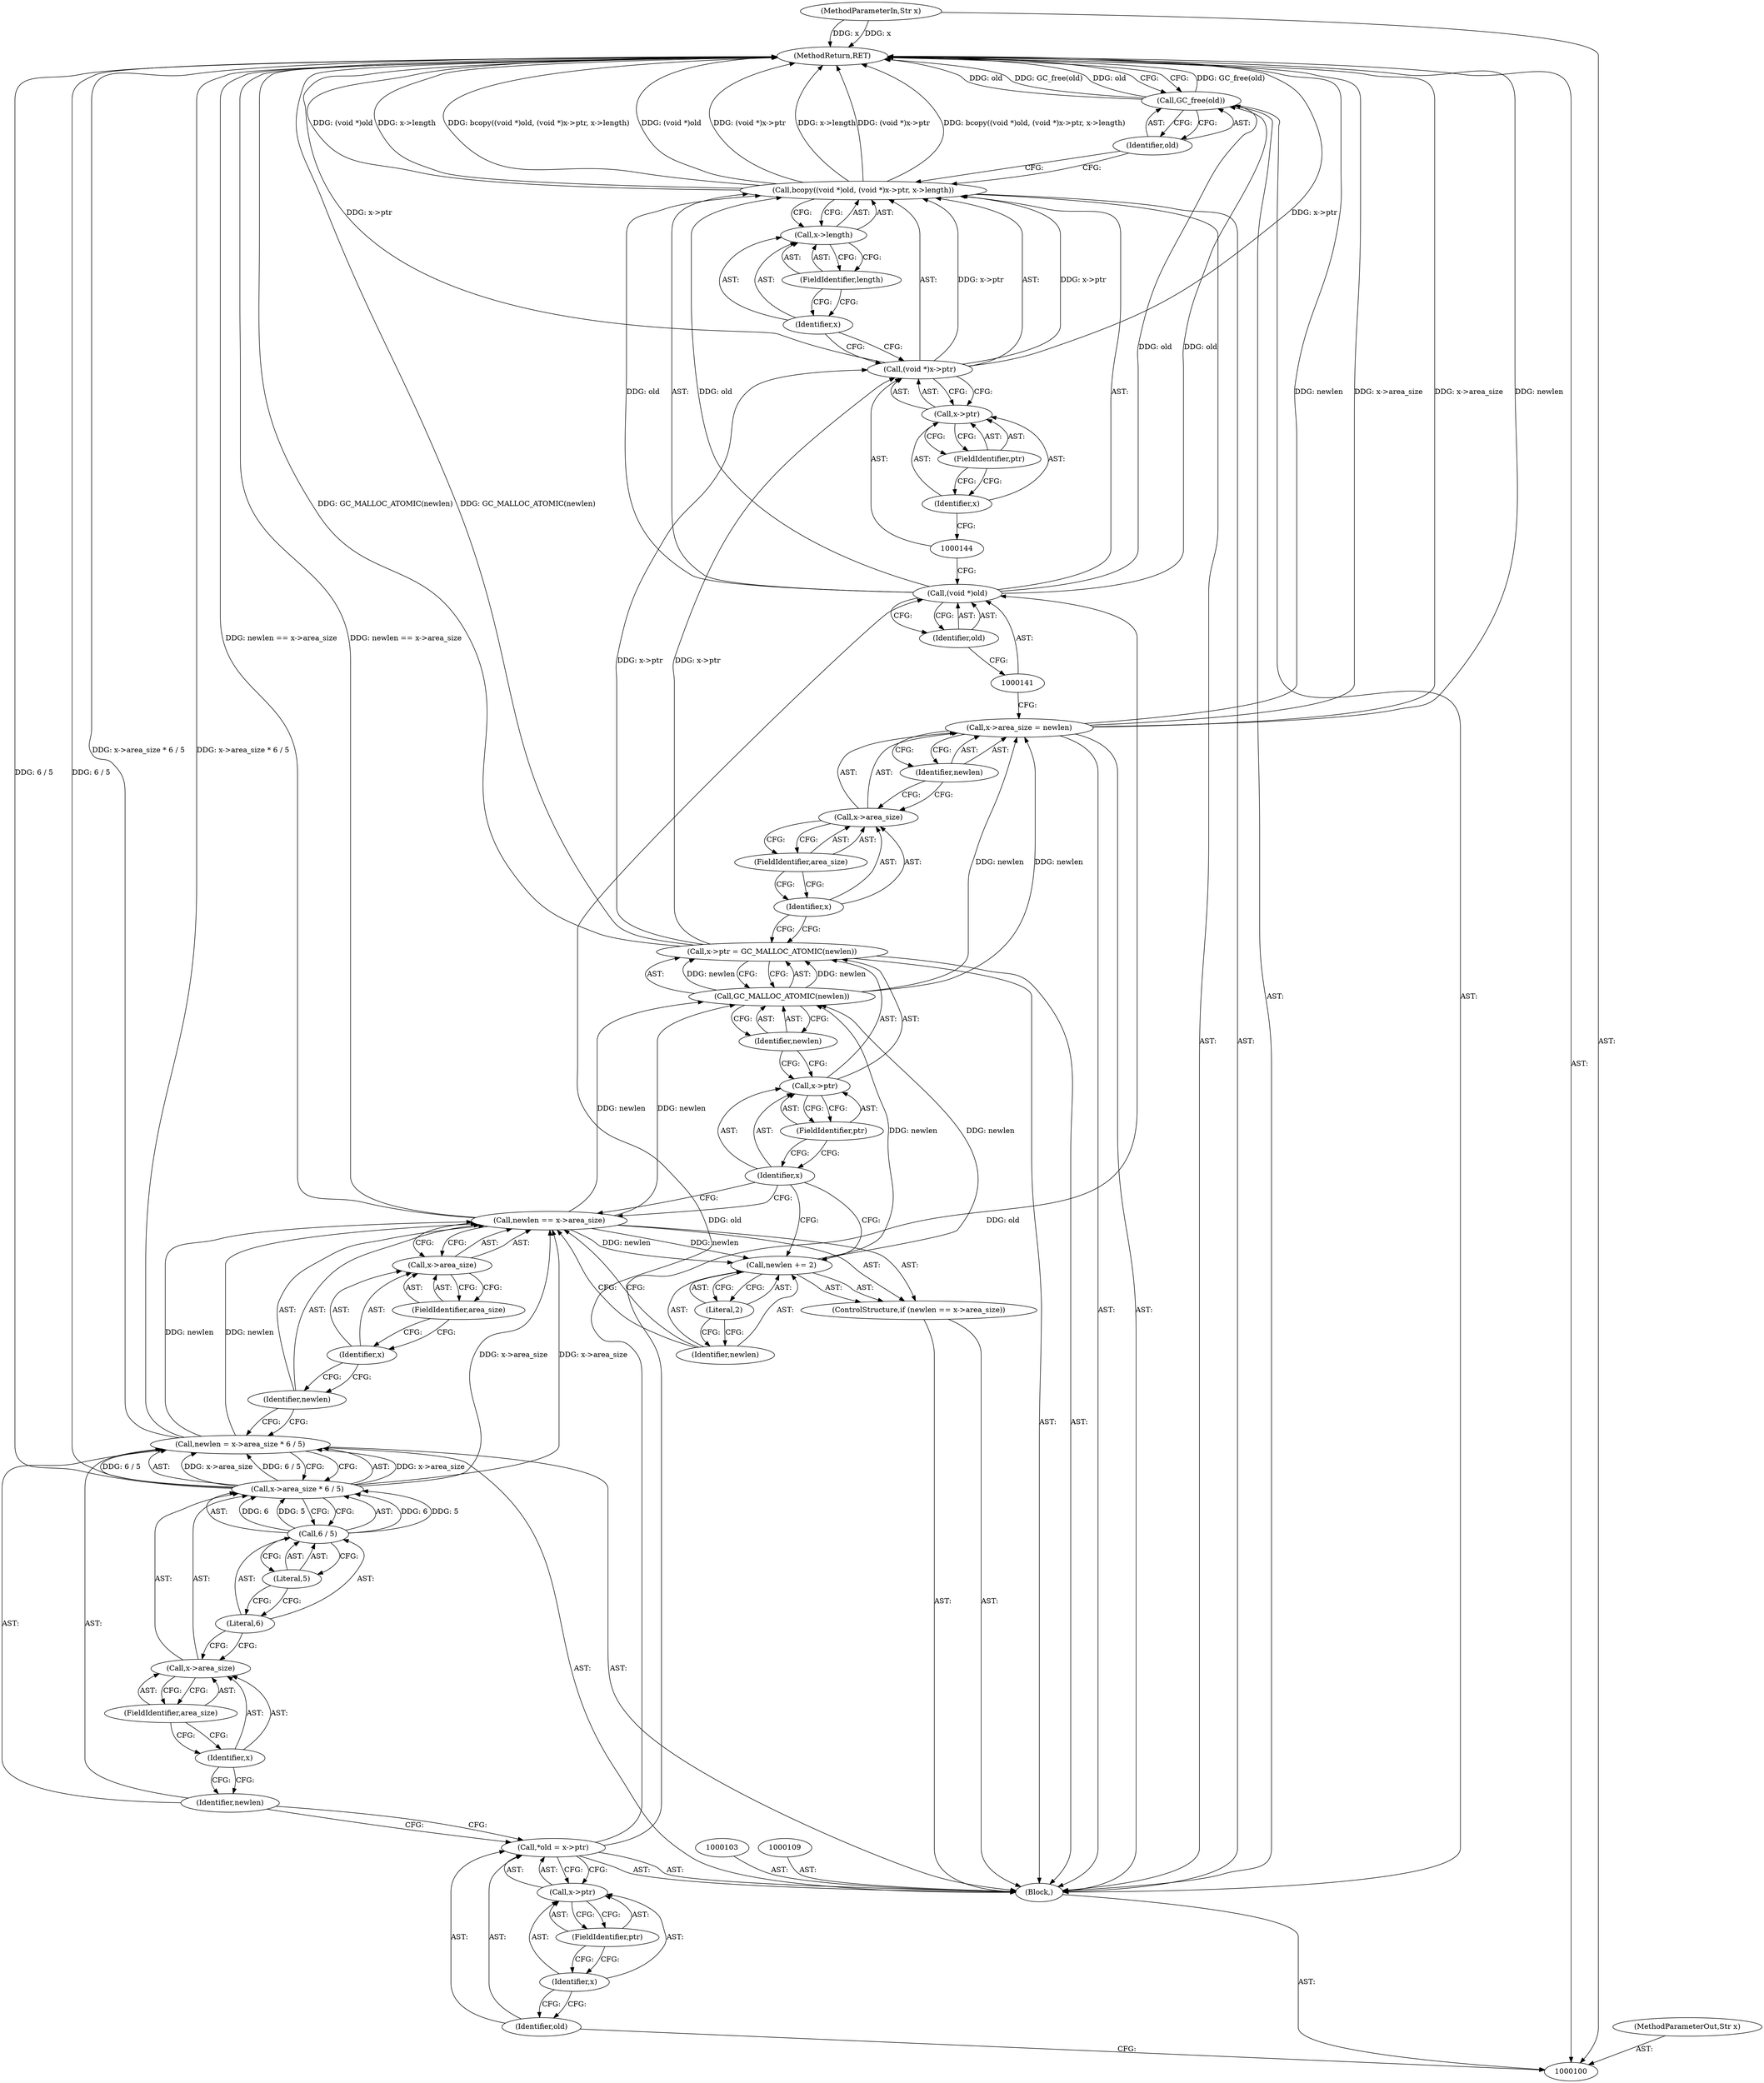 digraph "0_w3m_d43527cfa0dbb3ccefec4a6f7b32c1434739aa29" {
"1000153" [label="(MethodReturn,RET)"];
"1000101" [label="(MethodParameterIn,Str x)"];
"1000208" [label="(MethodParameterOut,Str x)"];
"1000140" [label="(Call,(void *)old)"];
"1000142" [label="(Identifier,old)"];
"1000143" [label="(Call,(void *)x->ptr)"];
"1000145" [label="(Call,x->ptr)"];
"1000146" [label="(Identifier,x)"];
"1000147" [label="(FieldIdentifier,ptr)"];
"1000148" [label="(Call,x->length)"];
"1000149" [label="(Identifier,x)"];
"1000139" [label="(Call,bcopy((void *)old, (void *)x->ptr, x->length))"];
"1000150" [label="(FieldIdentifier,length)"];
"1000152" [label="(Identifier,old)"];
"1000151" [label="(Call,GC_free(old))"];
"1000102" [label="(Block,)"];
"1000104" [label="(Call,*old = x->ptr)"];
"1000105" [label="(Identifier,old)"];
"1000106" [label="(Call,x->ptr)"];
"1000107" [label="(Identifier,x)"];
"1000108" [label="(FieldIdentifier,ptr)"];
"1000112" [label="(Call,x->area_size * 6 / 5)"];
"1000113" [label="(Call,x->area_size)"];
"1000114" [label="(Identifier,x)"];
"1000115" [label="(FieldIdentifier,area_size)"];
"1000116" [label="(Call,6 / 5)"];
"1000117" [label="(Literal,6)"];
"1000118" [label="(Literal,5)"];
"1000110" [label="(Call,newlen = x->area_size * 6 / 5)"];
"1000111" [label="(Identifier,newlen)"];
"1000122" [label="(Call,x->area_size)"];
"1000123" [label="(Identifier,x)"];
"1000124" [label="(FieldIdentifier,area_size)"];
"1000119" [label="(ControlStructure,if (newlen == x->area_size))"];
"1000120" [label="(Call,newlen == x->area_size)"];
"1000121" [label="(Identifier,newlen)"];
"1000127" [label="(Literal,2)"];
"1000125" [label="(Call,newlen += 2)"];
"1000126" [label="(Identifier,newlen)"];
"1000132" [label="(Call,GC_MALLOC_ATOMIC(newlen))"];
"1000133" [label="(Identifier,newlen)"];
"1000128" [label="(Call,x->ptr = GC_MALLOC_ATOMIC(newlen))"];
"1000129" [label="(Call,x->ptr)"];
"1000130" [label="(Identifier,x)"];
"1000131" [label="(FieldIdentifier,ptr)"];
"1000138" [label="(Identifier,newlen)"];
"1000134" [label="(Call,x->area_size = newlen)"];
"1000135" [label="(Call,x->area_size)"];
"1000136" [label="(Identifier,x)"];
"1000137" [label="(FieldIdentifier,area_size)"];
"1000153" -> "1000100"  [label="AST: "];
"1000153" -> "1000151"  [label="CFG: "];
"1000151" -> "1000153"  [label="DDG: GC_free(old)"];
"1000151" -> "1000153"  [label="DDG: old"];
"1000139" -> "1000153"  [label="DDG: x->length"];
"1000139" -> "1000153"  [label="DDG: bcopy((void *)old, (void *)x->ptr, x->length)"];
"1000139" -> "1000153"  [label="DDG: (void *)old"];
"1000139" -> "1000153"  [label="DDG: (void *)x->ptr"];
"1000110" -> "1000153"  [label="DDG: x->area_size * 6 / 5"];
"1000112" -> "1000153"  [label="DDG: 6 / 5"];
"1000128" -> "1000153"  [label="DDG: GC_MALLOC_ATOMIC(newlen)"];
"1000134" -> "1000153"  [label="DDG: x->area_size"];
"1000134" -> "1000153"  [label="DDG: newlen"];
"1000101" -> "1000153"  [label="DDG: x"];
"1000120" -> "1000153"  [label="DDG: newlen == x->area_size"];
"1000143" -> "1000153"  [label="DDG: x->ptr"];
"1000101" -> "1000100"  [label="AST: "];
"1000101" -> "1000153"  [label="DDG: x"];
"1000208" -> "1000100"  [label="AST: "];
"1000140" -> "1000139"  [label="AST: "];
"1000140" -> "1000142"  [label="CFG: "];
"1000141" -> "1000140"  [label="AST: "];
"1000142" -> "1000140"  [label="AST: "];
"1000144" -> "1000140"  [label="CFG: "];
"1000140" -> "1000139"  [label="DDG: old"];
"1000104" -> "1000140"  [label="DDG: old"];
"1000140" -> "1000151"  [label="DDG: old"];
"1000142" -> "1000140"  [label="AST: "];
"1000142" -> "1000141"  [label="CFG: "];
"1000140" -> "1000142"  [label="CFG: "];
"1000143" -> "1000139"  [label="AST: "];
"1000143" -> "1000145"  [label="CFG: "];
"1000144" -> "1000143"  [label="AST: "];
"1000145" -> "1000143"  [label="AST: "];
"1000149" -> "1000143"  [label="CFG: "];
"1000143" -> "1000153"  [label="DDG: x->ptr"];
"1000143" -> "1000139"  [label="DDG: x->ptr"];
"1000128" -> "1000143"  [label="DDG: x->ptr"];
"1000145" -> "1000143"  [label="AST: "];
"1000145" -> "1000147"  [label="CFG: "];
"1000146" -> "1000145"  [label="AST: "];
"1000147" -> "1000145"  [label="AST: "];
"1000143" -> "1000145"  [label="CFG: "];
"1000146" -> "1000145"  [label="AST: "];
"1000146" -> "1000144"  [label="CFG: "];
"1000147" -> "1000146"  [label="CFG: "];
"1000147" -> "1000145"  [label="AST: "];
"1000147" -> "1000146"  [label="CFG: "];
"1000145" -> "1000147"  [label="CFG: "];
"1000148" -> "1000139"  [label="AST: "];
"1000148" -> "1000150"  [label="CFG: "];
"1000149" -> "1000148"  [label="AST: "];
"1000150" -> "1000148"  [label="AST: "];
"1000139" -> "1000148"  [label="CFG: "];
"1000149" -> "1000148"  [label="AST: "];
"1000149" -> "1000143"  [label="CFG: "];
"1000150" -> "1000149"  [label="CFG: "];
"1000139" -> "1000102"  [label="AST: "];
"1000139" -> "1000148"  [label="CFG: "];
"1000140" -> "1000139"  [label="AST: "];
"1000143" -> "1000139"  [label="AST: "];
"1000148" -> "1000139"  [label="AST: "];
"1000152" -> "1000139"  [label="CFG: "];
"1000139" -> "1000153"  [label="DDG: x->length"];
"1000139" -> "1000153"  [label="DDG: bcopy((void *)old, (void *)x->ptr, x->length)"];
"1000139" -> "1000153"  [label="DDG: (void *)old"];
"1000139" -> "1000153"  [label="DDG: (void *)x->ptr"];
"1000140" -> "1000139"  [label="DDG: old"];
"1000143" -> "1000139"  [label="DDG: x->ptr"];
"1000150" -> "1000148"  [label="AST: "];
"1000150" -> "1000149"  [label="CFG: "];
"1000148" -> "1000150"  [label="CFG: "];
"1000152" -> "1000151"  [label="AST: "];
"1000152" -> "1000139"  [label="CFG: "];
"1000151" -> "1000152"  [label="CFG: "];
"1000151" -> "1000102"  [label="AST: "];
"1000151" -> "1000152"  [label="CFG: "];
"1000152" -> "1000151"  [label="AST: "];
"1000153" -> "1000151"  [label="CFG: "];
"1000151" -> "1000153"  [label="DDG: GC_free(old)"];
"1000151" -> "1000153"  [label="DDG: old"];
"1000140" -> "1000151"  [label="DDG: old"];
"1000102" -> "1000100"  [label="AST: "];
"1000103" -> "1000102"  [label="AST: "];
"1000104" -> "1000102"  [label="AST: "];
"1000109" -> "1000102"  [label="AST: "];
"1000110" -> "1000102"  [label="AST: "];
"1000119" -> "1000102"  [label="AST: "];
"1000128" -> "1000102"  [label="AST: "];
"1000134" -> "1000102"  [label="AST: "];
"1000139" -> "1000102"  [label="AST: "];
"1000151" -> "1000102"  [label="AST: "];
"1000104" -> "1000102"  [label="AST: "];
"1000104" -> "1000106"  [label="CFG: "];
"1000105" -> "1000104"  [label="AST: "];
"1000106" -> "1000104"  [label="AST: "];
"1000111" -> "1000104"  [label="CFG: "];
"1000104" -> "1000140"  [label="DDG: old"];
"1000105" -> "1000104"  [label="AST: "];
"1000105" -> "1000100"  [label="CFG: "];
"1000107" -> "1000105"  [label="CFG: "];
"1000106" -> "1000104"  [label="AST: "];
"1000106" -> "1000108"  [label="CFG: "];
"1000107" -> "1000106"  [label="AST: "];
"1000108" -> "1000106"  [label="AST: "];
"1000104" -> "1000106"  [label="CFG: "];
"1000107" -> "1000106"  [label="AST: "];
"1000107" -> "1000105"  [label="CFG: "];
"1000108" -> "1000107"  [label="CFG: "];
"1000108" -> "1000106"  [label="AST: "];
"1000108" -> "1000107"  [label="CFG: "];
"1000106" -> "1000108"  [label="CFG: "];
"1000112" -> "1000110"  [label="AST: "];
"1000112" -> "1000116"  [label="CFG: "];
"1000113" -> "1000112"  [label="AST: "];
"1000116" -> "1000112"  [label="AST: "];
"1000110" -> "1000112"  [label="CFG: "];
"1000112" -> "1000153"  [label="DDG: 6 / 5"];
"1000112" -> "1000110"  [label="DDG: x->area_size"];
"1000112" -> "1000110"  [label="DDG: 6 / 5"];
"1000116" -> "1000112"  [label="DDG: 6"];
"1000116" -> "1000112"  [label="DDG: 5"];
"1000112" -> "1000120"  [label="DDG: x->area_size"];
"1000113" -> "1000112"  [label="AST: "];
"1000113" -> "1000115"  [label="CFG: "];
"1000114" -> "1000113"  [label="AST: "];
"1000115" -> "1000113"  [label="AST: "];
"1000117" -> "1000113"  [label="CFG: "];
"1000114" -> "1000113"  [label="AST: "];
"1000114" -> "1000111"  [label="CFG: "];
"1000115" -> "1000114"  [label="CFG: "];
"1000115" -> "1000113"  [label="AST: "];
"1000115" -> "1000114"  [label="CFG: "];
"1000113" -> "1000115"  [label="CFG: "];
"1000116" -> "1000112"  [label="AST: "];
"1000116" -> "1000118"  [label="CFG: "];
"1000117" -> "1000116"  [label="AST: "];
"1000118" -> "1000116"  [label="AST: "];
"1000112" -> "1000116"  [label="CFG: "];
"1000116" -> "1000112"  [label="DDG: 6"];
"1000116" -> "1000112"  [label="DDG: 5"];
"1000117" -> "1000116"  [label="AST: "];
"1000117" -> "1000113"  [label="CFG: "];
"1000118" -> "1000117"  [label="CFG: "];
"1000118" -> "1000116"  [label="AST: "];
"1000118" -> "1000117"  [label="CFG: "];
"1000116" -> "1000118"  [label="CFG: "];
"1000110" -> "1000102"  [label="AST: "];
"1000110" -> "1000112"  [label="CFG: "];
"1000111" -> "1000110"  [label="AST: "];
"1000112" -> "1000110"  [label="AST: "];
"1000121" -> "1000110"  [label="CFG: "];
"1000110" -> "1000153"  [label="DDG: x->area_size * 6 / 5"];
"1000112" -> "1000110"  [label="DDG: x->area_size"];
"1000112" -> "1000110"  [label="DDG: 6 / 5"];
"1000110" -> "1000120"  [label="DDG: newlen"];
"1000111" -> "1000110"  [label="AST: "];
"1000111" -> "1000104"  [label="CFG: "];
"1000114" -> "1000111"  [label="CFG: "];
"1000122" -> "1000120"  [label="AST: "];
"1000122" -> "1000124"  [label="CFG: "];
"1000123" -> "1000122"  [label="AST: "];
"1000124" -> "1000122"  [label="AST: "];
"1000120" -> "1000122"  [label="CFG: "];
"1000123" -> "1000122"  [label="AST: "];
"1000123" -> "1000121"  [label="CFG: "];
"1000124" -> "1000123"  [label="CFG: "];
"1000124" -> "1000122"  [label="AST: "];
"1000124" -> "1000123"  [label="CFG: "];
"1000122" -> "1000124"  [label="CFG: "];
"1000119" -> "1000102"  [label="AST: "];
"1000120" -> "1000119"  [label="AST: "];
"1000125" -> "1000119"  [label="AST: "];
"1000120" -> "1000119"  [label="AST: "];
"1000120" -> "1000122"  [label="CFG: "];
"1000121" -> "1000120"  [label="AST: "];
"1000122" -> "1000120"  [label="AST: "];
"1000126" -> "1000120"  [label="CFG: "];
"1000130" -> "1000120"  [label="CFG: "];
"1000120" -> "1000153"  [label="DDG: newlen == x->area_size"];
"1000110" -> "1000120"  [label="DDG: newlen"];
"1000112" -> "1000120"  [label="DDG: x->area_size"];
"1000120" -> "1000125"  [label="DDG: newlen"];
"1000120" -> "1000132"  [label="DDG: newlen"];
"1000121" -> "1000120"  [label="AST: "];
"1000121" -> "1000110"  [label="CFG: "];
"1000123" -> "1000121"  [label="CFG: "];
"1000127" -> "1000125"  [label="AST: "];
"1000127" -> "1000126"  [label="CFG: "];
"1000125" -> "1000127"  [label="CFG: "];
"1000125" -> "1000119"  [label="AST: "];
"1000125" -> "1000127"  [label="CFG: "];
"1000126" -> "1000125"  [label="AST: "];
"1000127" -> "1000125"  [label="AST: "];
"1000130" -> "1000125"  [label="CFG: "];
"1000120" -> "1000125"  [label="DDG: newlen"];
"1000125" -> "1000132"  [label="DDG: newlen"];
"1000126" -> "1000125"  [label="AST: "];
"1000126" -> "1000120"  [label="CFG: "];
"1000127" -> "1000126"  [label="CFG: "];
"1000132" -> "1000128"  [label="AST: "];
"1000132" -> "1000133"  [label="CFG: "];
"1000133" -> "1000132"  [label="AST: "];
"1000128" -> "1000132"  [label="CFG: "];
"1000132" -> "1000128"  [label="DDG: newlen"];
"1000125" -> "1000132"  [label="DDG: newlen"];
"1000120" -> "1000132"  [label="DDG: newlen"];
"1000132" -> "1000134"  [label="DDG: newlen"];
"1000133" -> "1000132"  [label="AST: "];
"1000133" -> "1000129"  [label="CFG: "];
"1000132" -> "1000133"  [label="CFG: "];
"1000128" -> "1000102"  [label="AST: "];
"1000128" -> "1000132"  [label="CFG: "];
"1000129" -> "1000128"  [label="AST: "];
"1000132" -> "1000128"  [label="AST: "];
"1000136" -> "1000128"  [label="CFG: "];
"1000128" -> "1000153"  [label="DDG: GC_MALLOC_ATOMIC(newlen)"];
"1000132" -> "1000128"  [label="DDG: newlen"];
"1000128" -> "1000143"  [label="DDG: x->ptr"];
"1000129" -> "1000128"  [label="AST: "];
"1000129" -> "1000131"  [label="CFG: "];
"1000130" -> "1000129"  [label="AST: "];
"1000131" -> "1000129"  [label="AST: "];
"1000133" -> "1000129"  [label="CFG: "];
"1000130" -> "1000129"  [label="AST: "];
"1000130" -> "1000125"  [label="CFG: "];
"1000130" -> "1000120"  [label="CFG: "];
"1000131" -> "1000130"  [label="CFG: "];
"1000131" -> "1000129"  [label="AST: "];
"1000131" -> "1000130"  [label="CFG: "];
"1000129" -> "1000131"  [label="CFG: "];
"1000138" -> "1000134"  [label="AST: "];
"1000138" -> "1000135"  [label="CFG: "];
"1000134" -> "1000138"  [label="CFG: "];
"1000134" -> "1000102"  [label="AST: "];
"1000134" -> "1000138"  [label="CFG: "];
"1000135" -> "1000134"  [label="AST: "];
"1000138" -> "1000134"  [label="AST: "];
"1000141" -> "1000134"  [label="CFG: "];
"1000134" -> "1000153"  [label="DDG: x->area_size"];
"1000134" -> "1000153"  [label="DDG: newlen"];
"1000132" -> "1000134"  [label="DDG: newlen"];
"1000135" -> "1000134"  [label="AST: "];
"1000135" -> "1000137"  [label="CFG: "];
"1000136" -> "1000135"  [label="AST: "];
"1000137" -> "1000135"  [label="AST: "];
"1000138" -> "1000135"  [label="CFG: "];
"1000136" -> "1000135"  [label="AST: "];
"1000136" -> "1000128"  [label="CFG: "];
"1000137" -> "1000136"  [label="CFG: "];
"1000137" -> "1000135"  [label="AST: "];
"1000137" -> "1000136"  [label="CFG: "];
"1000135" -> "1000137"  [label="CFG: "];
}
